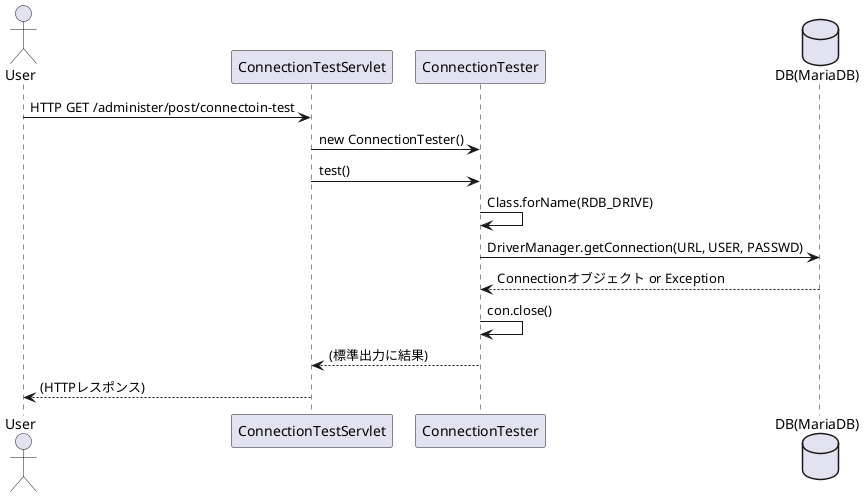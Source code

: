 @startuml
actor User
participant "ConnectionTestServlet" as Servlet
participant "ConnectionTester" as Tester
database "DB(MariaDB)" as DB

User -> Servlet : HTTP GET /administer/post/connectoin-test
Servlet -> Tester : new ConnectionTester()
Servlet -> Tester : test()
Tester -> Tester : Class.forName(RDB_DRIVE)
Tester -> DB : DriverManager.getConnection(URL, USER, PASSWD)
DB --> Tester : Connectionオブジェクト or Exception
Tester -> Tester : con.close()
Tester --> Servlet : (標準出力に結果)
Servlet --> User : (HTTPレスポンス)

@enduml
